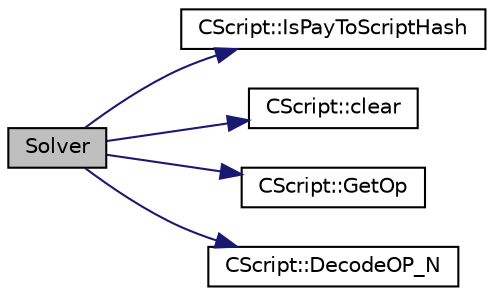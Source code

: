 digraph "Solver"
{
  edge [fontname="Helvetica",fontsize="10",labelfontname="Helvetica",labelfontsize="10"];
  node [fontname="Helvetica",fontsize="10",shape=record];
  rankdir="LR";
  Node1515 [label="Solver",height=0.2,width=0.4,color="black", fillcolor="grey75", style="filled", fontcolor="black"];
  Node1515 -> Node1516 [color="midnightblue",fontsize="10",style="solid",fontname="Helvetica"];
  Node1516 [label="CScript::IsPayToScriptHash",height=0.2,width=0.4,color="black", fillcolor="white", style="filled",URL="$d9/d4b/class_c_script.html#a0c3729c606d318923dc06f95d85a0971"];
  Node1515 -> Node1517 [color="midnightblue",fontsize="10",style="solid",fontname="Helvetica"];
  Node1517 [label="CScript::clear",height=0.2,width=0.4,color="black", fillcolor="white", style="filled",URL="$d9/d4b/class_c_script.html#a7b2baf842621f07c4939408acf63377c"];
  Node1515 -> Node1518 [color="midnightblue",fontsize="10",style="solid",fontname="Helvetica"];
  Node1518 [label="CScript::GetOp",height=0.2,width=0.4,color="black", fillcolor="white", style="filled",URL="$d9/d4b/class_c_script.html#a94635ed93d8d244ec3acfa83f9ecfe5f"];
  Node1515 -> Node1519 [color="midnightblue",fontsize="10",style="solid",fontname="Helvetica"];
  Node1519 [label="CScript::DecodeOP_N",height=0.2,width=0.4,color="black", fillcolor="white", style="filled",URL="$d9/d4b/class_c_script.html#a7f975fca06b3e9a17da8ba23c7647e2e"];
}
